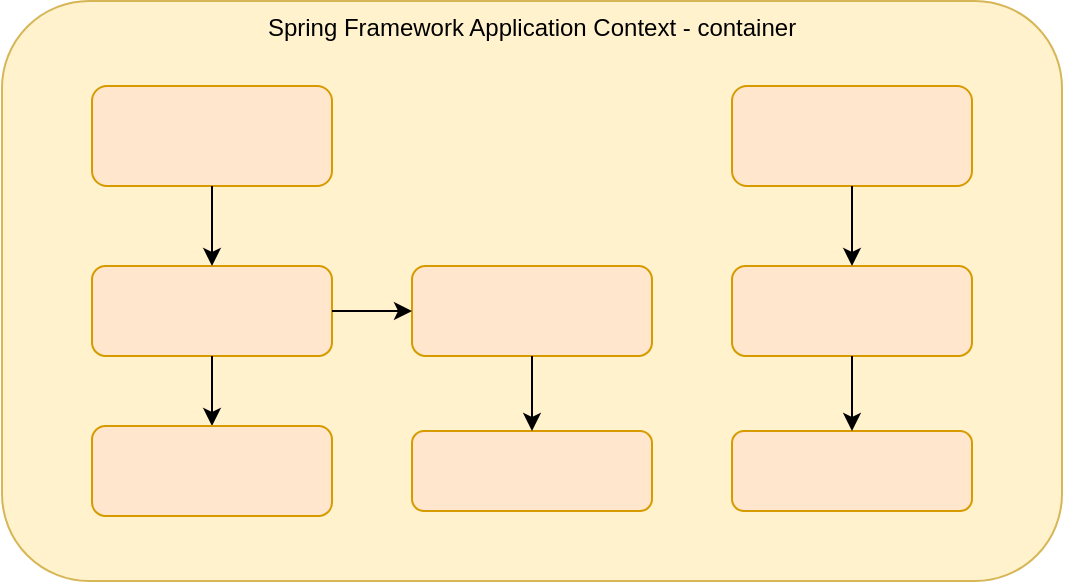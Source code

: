 <mxfile version="12.5.5" type="device"><diagram id="UGFXV5MlnIQt4NSAIEr_" name="Page-1"><mxGraphModel dx="1422" dy="883" grid="1" gridSize="10" guides="1" tooltips="1" connect="1" arrows="1" fold="1" page="1" pageScale="1" pageWidth="827" pageHeight="1169" math="0" shadow="0"><root><mxCell id="0"/><mxCell id="1" parent="0"/><mxCell id="K6ARO1pXvXVNLT3h31ja-1" value="Spring Framework Application Context - container" style="rounded=1;whiteSpace=wrap;html=1;labelPosition=center;verticalLabelPosition=top;align=center;verticalAlign=bottom;spacingTop=0;spacing=-20;fillColor=#fff2cc;strokeColor=#d6b656;" vertex="1" parent="1"><mxGeometry x="135" y="47.5" width="530" height="290" as="geometry"/></mxCell><mxCell id="K6ARO1pXvXVNLT3h31ja-2" value="" style="rounded=1;whiteSpace=wrap;html=1;fillColor=#ffe6cc;strokeColor=#d79b00;" vertex="1" parent="1"><mxGeometry x="180" y="90" width="120" height="50" as="geometry"/></mxCell><mxCell id="K6ARO1pXvXVNLT3h31ja-3" value="" style="rounded=1;whiteSpace=wrap;html=1;fillColor=#ffe6cc;strokeColor=#d79b00;" vertex="1" parent="1"><mxGeometry x="180" y="180" width="120" height="45" as="geometry"/></mxCell><mxCell id="K6ARO1pXvXVNLT3h31ja-7" value="" style="rounded=1;whiteSpace=wrap;html=1;fillColor=#ffe6cc;strokeColor=#d79b00;" vertex="1" parent="1"><mxGeometry x="340" y="262.5" width="120" height="40" as="geometry"/></mxCell><mxCell id="K6ARO1pXvXVNLT3h31ja-8" value="" style="rounded=1;whiteSpace=wrap;html=1;fillColor=#ffe6cc;strokeColor=#d79b00;" vertex="1" parent="1"><mxGeometry x="500" y="180" width="120" height="45" as="geometry"/></mxCell><mxCell id="K6ARO1pXvXVNLT3h31ja-9" value="" style="rounded=1;whiteSpace=wrap;html=1;fillColor=#ffe6cc;strokeColor=#d79b00;" vertex="1" parent="1"><mxGeometry x="500" y="262.5" width="120" height="40" as="geometry"/></mxCell><mxCell id="K6ARO1pXvXVNLT3h31ja-10" value="" style="rounded=1;whiteSpace=wrap;html=1;fillColor=#ffe6cc;strokeColor=#d79b00;" vertex="1" parent="1"><mxGeometry x="500" y="90" width="120" height="50" as="geometry"/></mxCell><mxCell id="K6ARO1pXvXVNLT3h31ja-13" value="" style="endArrow=classic;html=1;exitX=0.5;exitY=1;exitDx=0;exitDy=0;entryX=0.5;entryY=0;entryDx=0;entryDy=0;" edge="1" parent="1" source="K6ARO1pXvXVNLT3h31ja-2" target="K6ARO1pXvXVNLT3h31ja-3"><mxGeometry width="50" height="50" relative="1" as="geometry"><mxPoint x="140" y="400" as="sourcePoint"/><mxPoint x="190" y="350" as="targetPoint"/></mxGeometry></mxCell><mxCell id="K6ARO1pXvXVNLT3h31ja-14" value="" style="endArrow=classic;html=1;exitX=0.5;exitY=1;exitDx=0;exitDy=0;entryX=0.5;entryY=0;entryDx=0;entryDy=0;" edge="1" parent="1" source="K6ARO1pXvXVNLT3h31ja-3" target="K6ARO1pXvXVNLT3h31ja-16"><mxGeometry width="50" height="50" relative="1" as="geometry"><mxPoint x="250" y="150" as="sourcePoint"/><mxPoint x="240" y="250" as="targetPoint"/></mxGeometry></mxCell><mxCell id="K6ARO1pXvXVNLT3h31ja-16" value="" style="rounded=1;whiteSpace=wrap;html=1;fillColor=#ffe6cc;strokeColor=#d79b00;" vertex="1" parent="1"><mxGeometry x="180" y="260" width="120" height="45" as="geometry"/></mxCell><mxCell id="K6ARO1pXvXVNLT3h31ja-17" value="" style="rounded=1;whiteSpace=wrap;html=1;fillColor=#ffe6cc;strokeColor=#d79b00;" vertex="1" parent="1"><mxGeometry x="340" y="180" width="120" height="45" as="geometry"/></mxCell><mxCell id="K6ARO1pXvXVNLT3h31ja-18" value="" style="endArrow=classic;html=1;exitX=0.5;exitY=1;exitDx=0;exitDy=0;entryX=0.5;entryY=0;entryDx=0;entryDy=0;" edge="1" parent="1" source="K6ARO1pXvXVNLT3h31ja-17" target="K6ARO1pXvXVNLT3h31ja-7"><mxGeometry width="50" height="50" relative="1" as="geometry"><mxPoint x="250" y="150" as="sourcePoint"/><mxPoint x="250" y="190" as="targetPoint"/></mxGeometry></mxCell><mxCell id="K6ARO1pXvXVNLT3h31ja-19" value="" style="endArrow=classic;html=1;exitX=0.5;exitY=1;exitDx=0;exitDy=0;entryX=0.5;entryY=0;entryDx=0;entryDy=0;" edge="1" parent="1" source="K6ARO1pXvXVNLT3h31ja-10" target="K6ARO1pXvXVNLT3h31ja-8"><mxGeometry width="50" height="50" relative="1" as="geometry"><mxPoint x="260" y="160" as="sourcePoint"/><mxPoint x="260" y="200" as="targetPoint"/></mxGeometry></mxCell><mxCell id="K6ARO1pXvXVNLT3h31ja-20" value="" style="endArrow=classic;html=1;exitX=0.5;exitY=1;exitDx=0;exitDy=0;" edge="1" parent="1" source="K6ARO1pXvXVNLT3h31ja-8" target="K6ARO1pXvXVNLT3h31ja-9"><mxGeometry width="50" height="50" relative="1" as="geometry"><mxPoint x="270" y="170" as="sourcePoint"/><mxPoint x="270" y="210" as="targetPoint"/></mxGeometry></mxCell><mxCell id="K6ARO1pXvXVNLT3h31ja-21" value="" style="endArrow=classic;html=1;exitX=1;exitY=0.5;exitDx=0;exitDy=0;entryX=0;entryY=0.5;entryDx=0;entryDy=0;" edge="1" parent="1" source="K6ARO1pXvXVNLT3h31ja-3" target="K6ARO1pXvXVNLT3h31ja-17"><mxGeometry width="50" height="50" relative="1" as="geometry"><mxPoint x="250" y="150" as="sourcePoint"/><mxPoint x="250" y="190" as="targetPoint"/></mxGeometry></mxCell></root></mxGraphModel></diagram></mxfile>